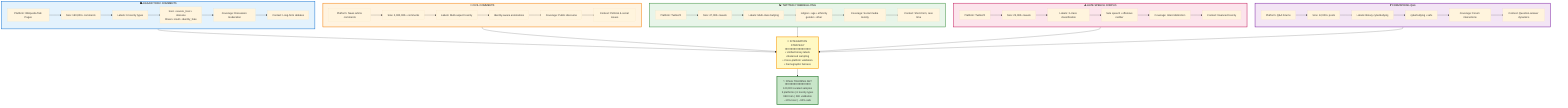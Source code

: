 %%{init: {'theme':'base', 'themeVariables': { 'fontSize':'16px'}}}%%
graph TB
    subgraph DATASET1["📊 JIGSAW TOXIC COMMENTS"]
        J1["Platform: Wikipedia Talk Pages"]
        J2["Size: 160,000+ comments"]
        J3["Labels: 6 toxicity types"]
        J4["toxic • severe_toxic • obscene<br/>threat • insult • identity_hate"]
        J5["Coverage: Discussion moderation"]
        J6["Context: Long-form debates"]
        J1 --> J2 --> J3 --> J4 --> J5 --> J6
    end
    
    subgraph DATASET2["💬 CIVIL COMMENTS"]
        C1["Platform: News article comments"]
        C2["Size: 2,000,000+ comments"]
        C3["Labels: Multi-aspect toxicity"]
        C4["Identity-aware annotations"]
        C5["Coverage: Public discourse"]
        C6["Context: Political & social issues"]
        C1 --> C2 --> C3 --> C4 --> C5 --> C6
    end
    
    subgraph DATASET3["🐦 TWITTER CYBERBULLYING"]
        T1["Platform: Twitter/X"]
        T2["Size: 47,000+ tweets"]
        T3["Labels: Multi-class bullying"]
        T4["religion • age • ethnicity<br/>gender • other"]
        T5["Coverage: Social media toxicity"]
        T6["Context: Short-form, real-time"]
        T1 --> T2 --> T3 --> T4 --> T5 --> T6
    end
    
    subgraph DATASET4["⚠️ HATE SPEECH CORPUS"]
        H1["Platform: Twitter/X"]
        H2["Size: 25,000+ tweets"]
        H3["Labels: 3-class classification"]
        H4["hate speech • offensive<br/>neither"]
        H5["Coverage: Intent distinction"]
        H6["Context: Nuanced toxicity"]
        H1 --> H2 --> H3 --> H4 --> H5 --> H6
    end
    
    subgraph DATASET5["❓ FORMSPRING Q&A"]
        F1["Platform: Q&A forums"]
        F2["Size: 12,000+ posts"]
        F3["Labels: Binary cyberbullying"]
        F4["cyberbullying • safe"]
        F5["Coverage: Forum interactions"]
        F6["Context: Question-answer dynamics"]
        F1 --> F2 --> F3 --> F4 --> F5 --> F6
    end
    
    DATASET1 --> MERGE["🔄 INTEGRATION STRATEGY<br/>━━━━━━━━━━━━━━━━<br/>• Unified binary labels<br/>• Balanced sampling<br/>• Cross-platform validation<br/>• Demographic fairness"]
    DATASET2 --> MERGE
    DATASET3 --> MERGE
    DATASET4 --> MERGE
    DATASET5 --> MERGE
    
    MERGE --> FINAL["✨ FINAL TRAINING SET<br/>━━━━━━━━━━━━━━━━<br/>120,000 curated samples<br/>5 platforms | 6 toxicity types<br/>96K train | 24K validation<br/>~10% toxic | ~90% safe"]
    
    style DATASET1 fill:#e3f2fd,stroke:#1976d2,stroke-width:3px
    style DATASET2 fill:#fff3e0,stroke:#f57c00,stroke-width:3px
    style DATASET3 fill:#e8f5e9,stroke:#388e3c,stroke-width:3px
    style DATASET4 fill:#fce4ec,stroke:#c2185b,stroke-width:3px
    style DATASET5 fill:#f3e5f5,stroke:#7b1fa2,stroke-width:3px
    style MERGE fill:#fff9c4,stroke:#f9a825,stroke-width:4px
    style FINAL fill:#c8e6c9,stroke:#2e7d32,stroke-width:4px